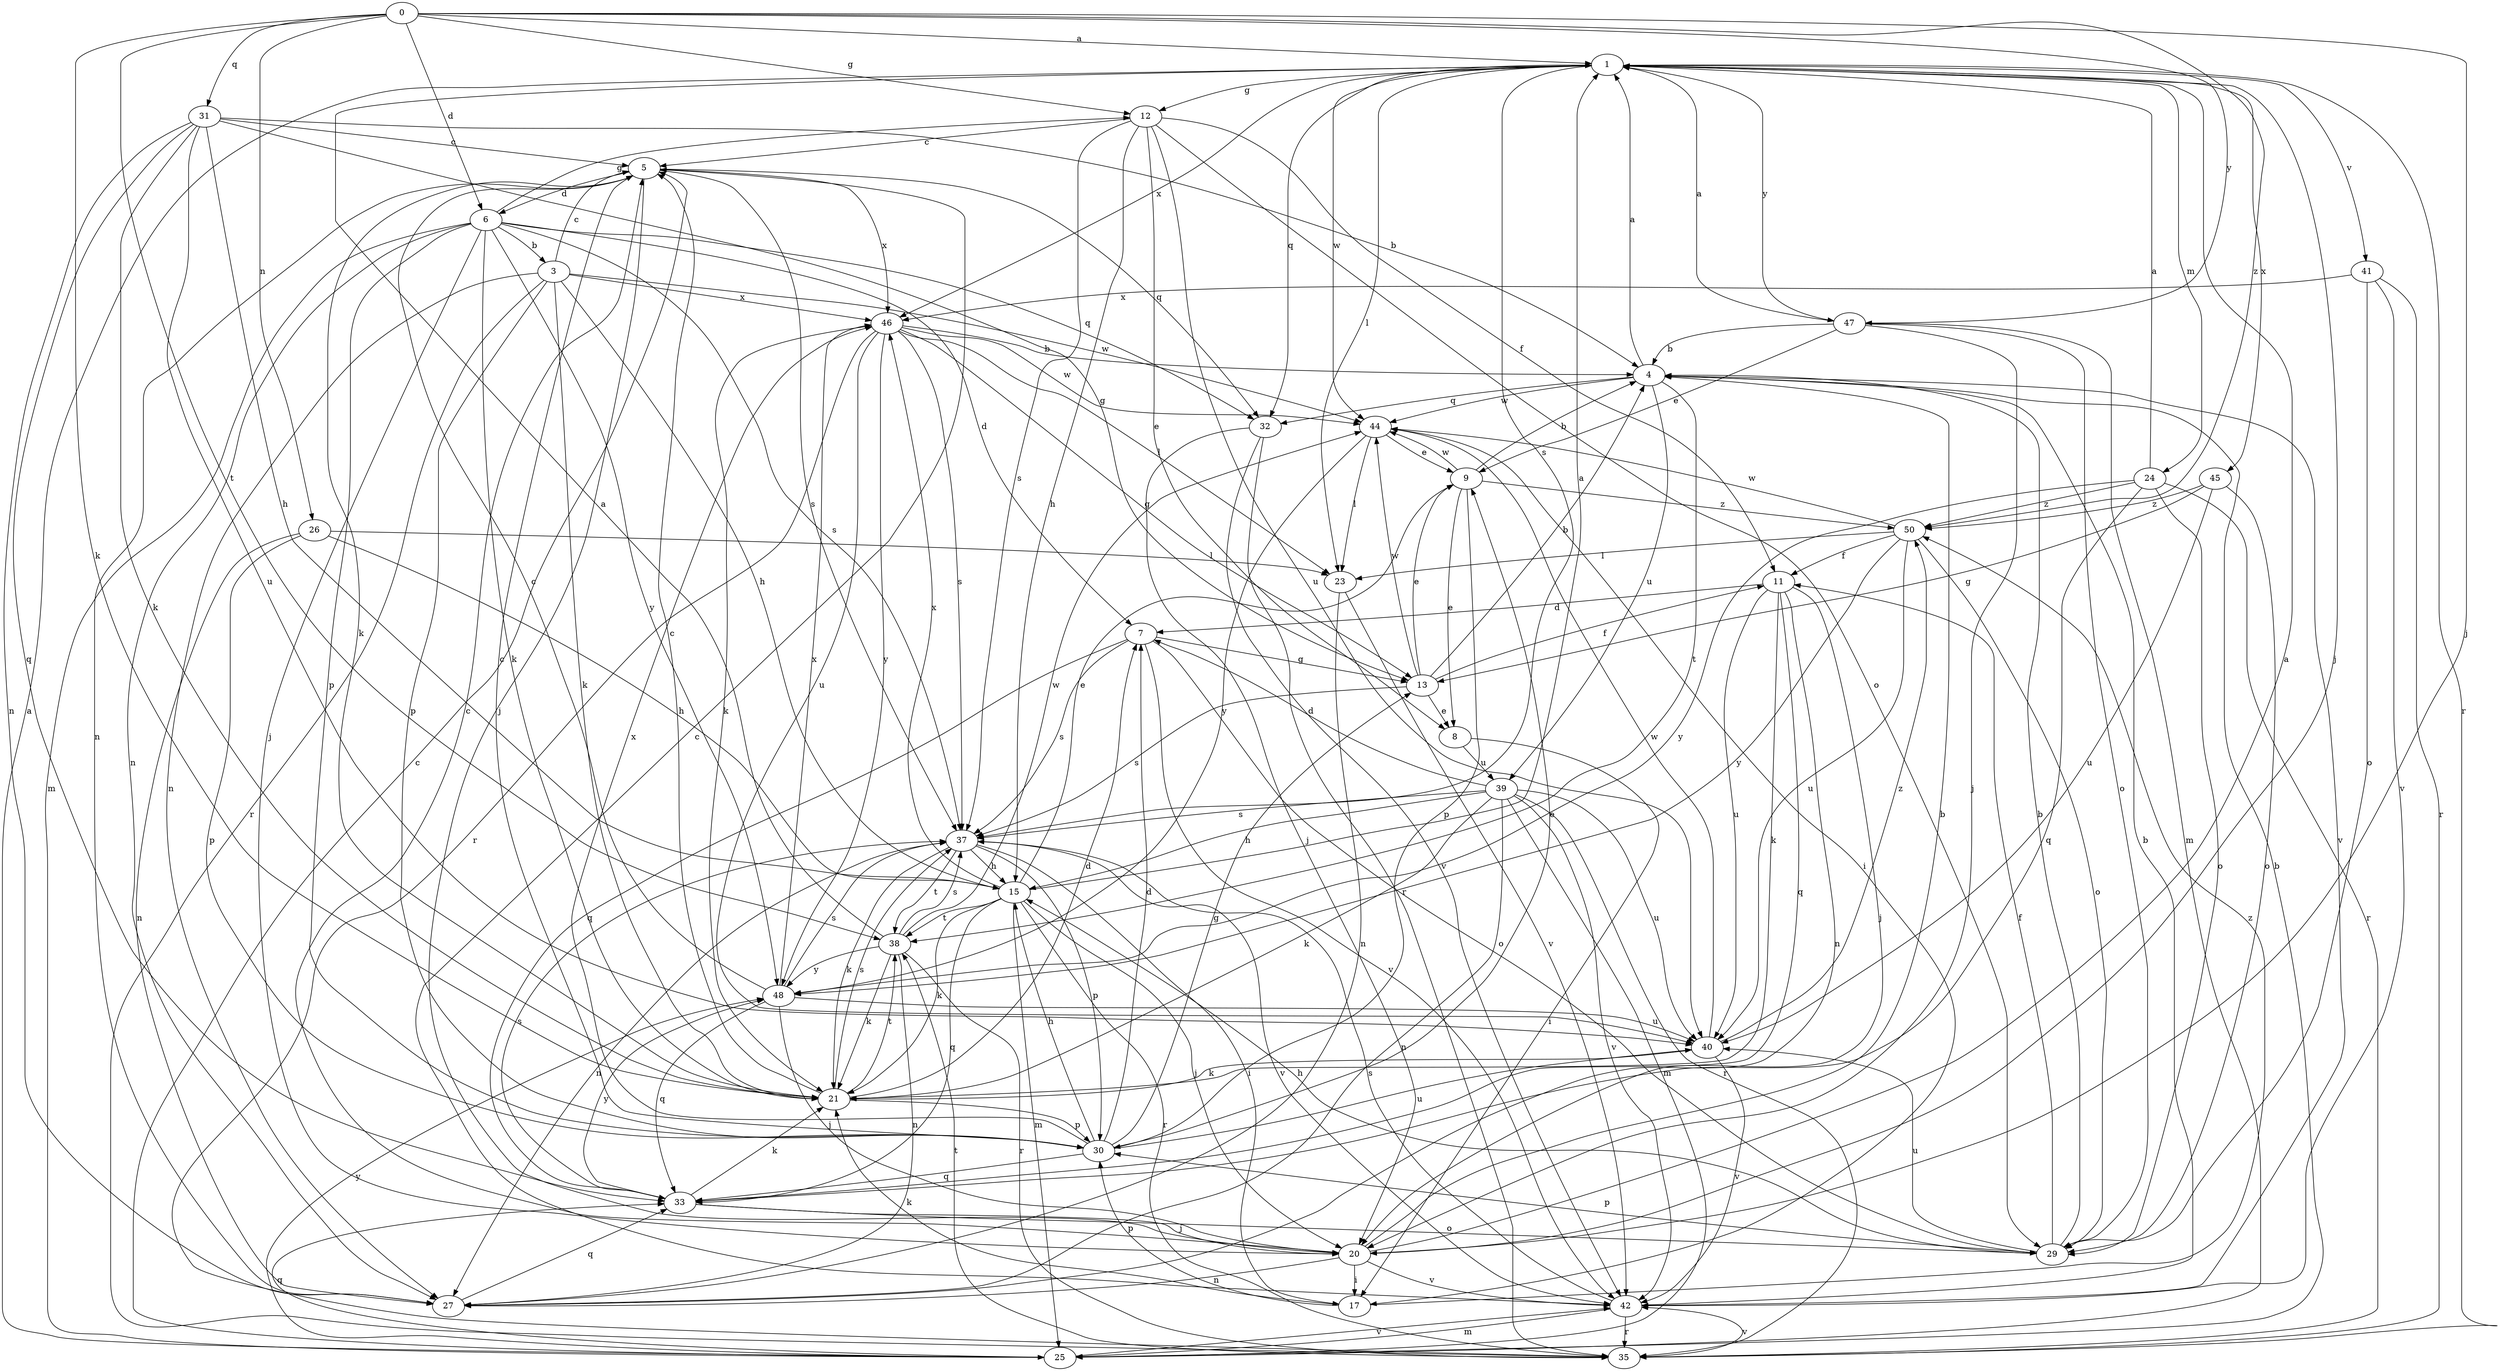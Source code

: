 strict digraph  {
0;
1;
3;
4;
5;
6;
7;
8;
9;
11;
12;
13;
15;
17;
20;
21;
23;
24;
25;
26;
27;
29;
30;
31;
32;
33;
35;
37;
38;
39;
40;
41;
42;
44;
45;
46;
47;
48;
50;
0 -> 1  [label=a];
0 -> 6  [label=d];
0 -> 12  [label=g];
0 -> 20  [label=j];
0 -> 21  [label=k];
0 -> 26  [label=n];
0 -> 31  [label=q];
0 -> 38  [label=t];
0 -> 47  [label=y];
0 -> 50  [label=z];
1 -> 12  [label=g];
1 -> 20  [label=j];
1 -> 23  [label=l];
1 -> 24  [label=m];
1 -> 32  [label=q];
1 -> 35  [label=r];
1 -> 37  [label=s];
1 -> 41  [label=v];
1 -> 44  [label=w];
1 -> 45  [label=x];
1 -> 46  [label=x];
1 -> 47  [label=y];
3 -> 5  [label=c];
3 -> 15  [label=h];
3 -> 21  [label=k];
3 -> 27  [label=n];
3 -> 30  [label=p];
3 -> 35  [label=r];
3 -> 44  [label=w];
3 -> 46  [label=x];
4 -> 1  [label=a];
4 -> 32  [label=q];
4 -> 38  [label=t];
4 -> 39  [label=u];
4 -> 42  [label=v];
4 -> 44  [label=w];
5 -> 6  [label=d];
5 -> 20  [label=j];
5 -> 21  [label=k];
5 -> 27  [label=n];
5 -> 32  [label=q];
5 -> 37  [label=s];
5 -> 46  [label=x];
6 -> 3  [label=b];
6 -> 7  [label=d];
6 -> 12  [label=g];
6 -> 20  [label=j];
6 -> 21  [label=k];
6 -> 25  [label=m];
6 -> 27  [label=n];
6 -> 30  [label=p];
6 -> 32  [label=q];
6 -> 37  [label=s];
6 -> 48  [label=y];
7 -> 13  [label=g];
7 -> 29  [label=o];
7 -> 33  [label=q];
7 -> 37  [label=s];
7 -> 42  [label=v];
8 -> 17  [label=i];
8 -> 39  [label=u];
9 -> 4  [label=b];
9 -> 8  [label=e];
9 -> 30  [label=p];
9 -> 44  [label=w];
9 -> 50  [label=z];
11 -> 7  [label=d];
11 -> 20  [label=j];
11 -> 21  [label=k];
11 -> 27  [label=n];
11 -> 33  [label=q];
11 -> 40  [label=u];
12 -> 5  [label=c];
12 -> 8  [label=e];
12 -> 11  [label=f];
12 -> 15  [label=h];
12 -> 29  [label=o];
12 -> 37  [label=s];
12 -> 40  [label=u];
13 -> 4  [label=b];
13 -> 8  [label=e];
13 -> 9  [label=e];
13 -> 11  [label=f];
13 -> 37  [label=s];
13 -> 44  [label=w];
15 -> 1  [label=a];
15 -> 9  [label=e];
15 -> 20  [label=j];
15 -> 21  [label=k];
15 -> 25  [label=m];
15 -> 33  [label=q];
15 -> 35  [label=r];
15 -> 38  [label=t];
15 -> 46  [label=x];
17 -> 21  [label=k];
17 -> 30  [label=p];
17 -> 50  [label=z];
20 -> 1  [label=a];
20 -> 4  [label=b];
20 -> 5  [label=c];
20 -> 17  [label=i];
20 -> 27  [label=n];
20 -> 42  [label=v];
21 -> 5  [label=c];
21 -> 7  [label=d];
21 -> 30  [label=p];
21 -> 37  [label=s];
21 -> 38  [label=t];
23 -> 27  [label=n];
23 -> 42  [label=v];
24 -> 1  [label=a];
24 -> 29  [label=o];
24 -> 33  [label=q];
24 -> 35  [label=r];
24 -> 48  [label=y];
24 -> 50  [label=z];
25 -> 1  [label=a];
25 -> 4  [label=b];
25 -> 5  [label=c];
25 -> 33  [label=q];
25 -> 42  [label=v];
25 -> 48  [label=y];
26 -> 15  [label=h];
26 -> 23  [label=l];
26 -> 27  [label=n];
26 -> 30  [label=p];
27 -> 33  [label=q];
29 -> 4  [label=b];
29 -> 11  [label=f];
29 -> 15  [label=h];
29 -> 30  [label=p];
29 -> 40  [label=u];
30 -> 5  [label=c];
30 -> 7  [label=d];
30 -> 9  [label=e];
30 -> 13  [label=g];
30 -> 15  [label=h];
30 -> 33  [label=q];
30 -> 40  [label=u];
30 -> 46  [label=x];
31 -> 4  [label=b];
31 -> 5  [label=c];
31 -> 13  [label=g];
31 -> 15  [label=h];
31 -> 21  [label=k];
31 -> 27  [label=n];
31 -> 33  [label=q];
31 -> 40  [label=u];
32 -> 20  [label=j];
32 -> 35  [label=r];
32 -> 42  [label=v];
33 -> 20  [label=j];
33 -> 21  [label=k];
33 -> 29  [label=o];
33 -> 37  [label=s];
33 -> 48  [label=y];
35 -> 38  [label=t];
35 -> 42  [label=v];
37 -> 15  [label=h];
37 -> 17  [label=i];
37 -> 21  [label=k];
37 -> 27  [label=n];
37 -> 30  [label=p];
37 -> 38  [label=t];
37 -> 42  [label=v];
38 -> 1  [label=a];
38 -> 21  [label=k];
38 -> 27  [label=n];
38 -> 35  [label=r];
38 -> 37  [label=s];
38 -> 44  [label=w];
38 -> 48  [label=y];
39 -> 7  [label=d];
39 -> 15  [label=h];
39 -> 21  [label=k];
39 -> 25  [label=m];
39 -> 27  [label=n];
39 -> 35  [label=r];
39 -> 37  [label=s];
39 -> 40  [label=u];
39 -> 42  [label=v];
40 -> 21  [label=k];
40 -> 42  [label=v];
40 -> 44  [label=w];
40 -> 50  [label=z];
41 -> 29  [label=o];
41 -> 35  [label=r];
41 -> 42  [label=v];
41 -> 46  [label=x];
42 -> 4  [label=b];
42 -> 5  [label=c];
42 -> 25  [label=m];
42 -> 35  [label=r];
42 -> 37  [label=s];
44 -> 9  [label=e];
44 -> 17  [label=i];
44 -> 23  [label=l];
44 -> 48  [label=y];
45 -> 13  [label=g];
45 -> 29  [label=o];
45 -> 40  [label=u];
45 -> 50  [label=z];
46 -> 4  [label=b];
46 -> 13  [label=g];
46 -> 21  [label=k];
46 -> 23  [label=l];
46 -> 35  [label=r];
46 -> 37  [label=s];
46 -> 40  [label=u];
46 -> 44  [label=w];
46 -> 48  [label=y];
47 -> 1  [label=a];
47 -> 4  [label=b];
47 -> 9  [label=e];
47 -> 20  [label=j];
47 -> 25  [label=m];
47 -> 29  [label=o];
48 -> 5  [label=c];
48 -> 20  [label=j];
48 -> 33  [label=q];
48 -> 37  [label=s];
48 -> 40  [label=u];
48 -> 46  [label=x];
50 -> 11  [label=f];
50 -> 23  [label=l];
50 -> 29  [label=o];
50 -> 40  [label=u];
50 -> 44  [label=w];
50 -> 48  [label=y];
}

